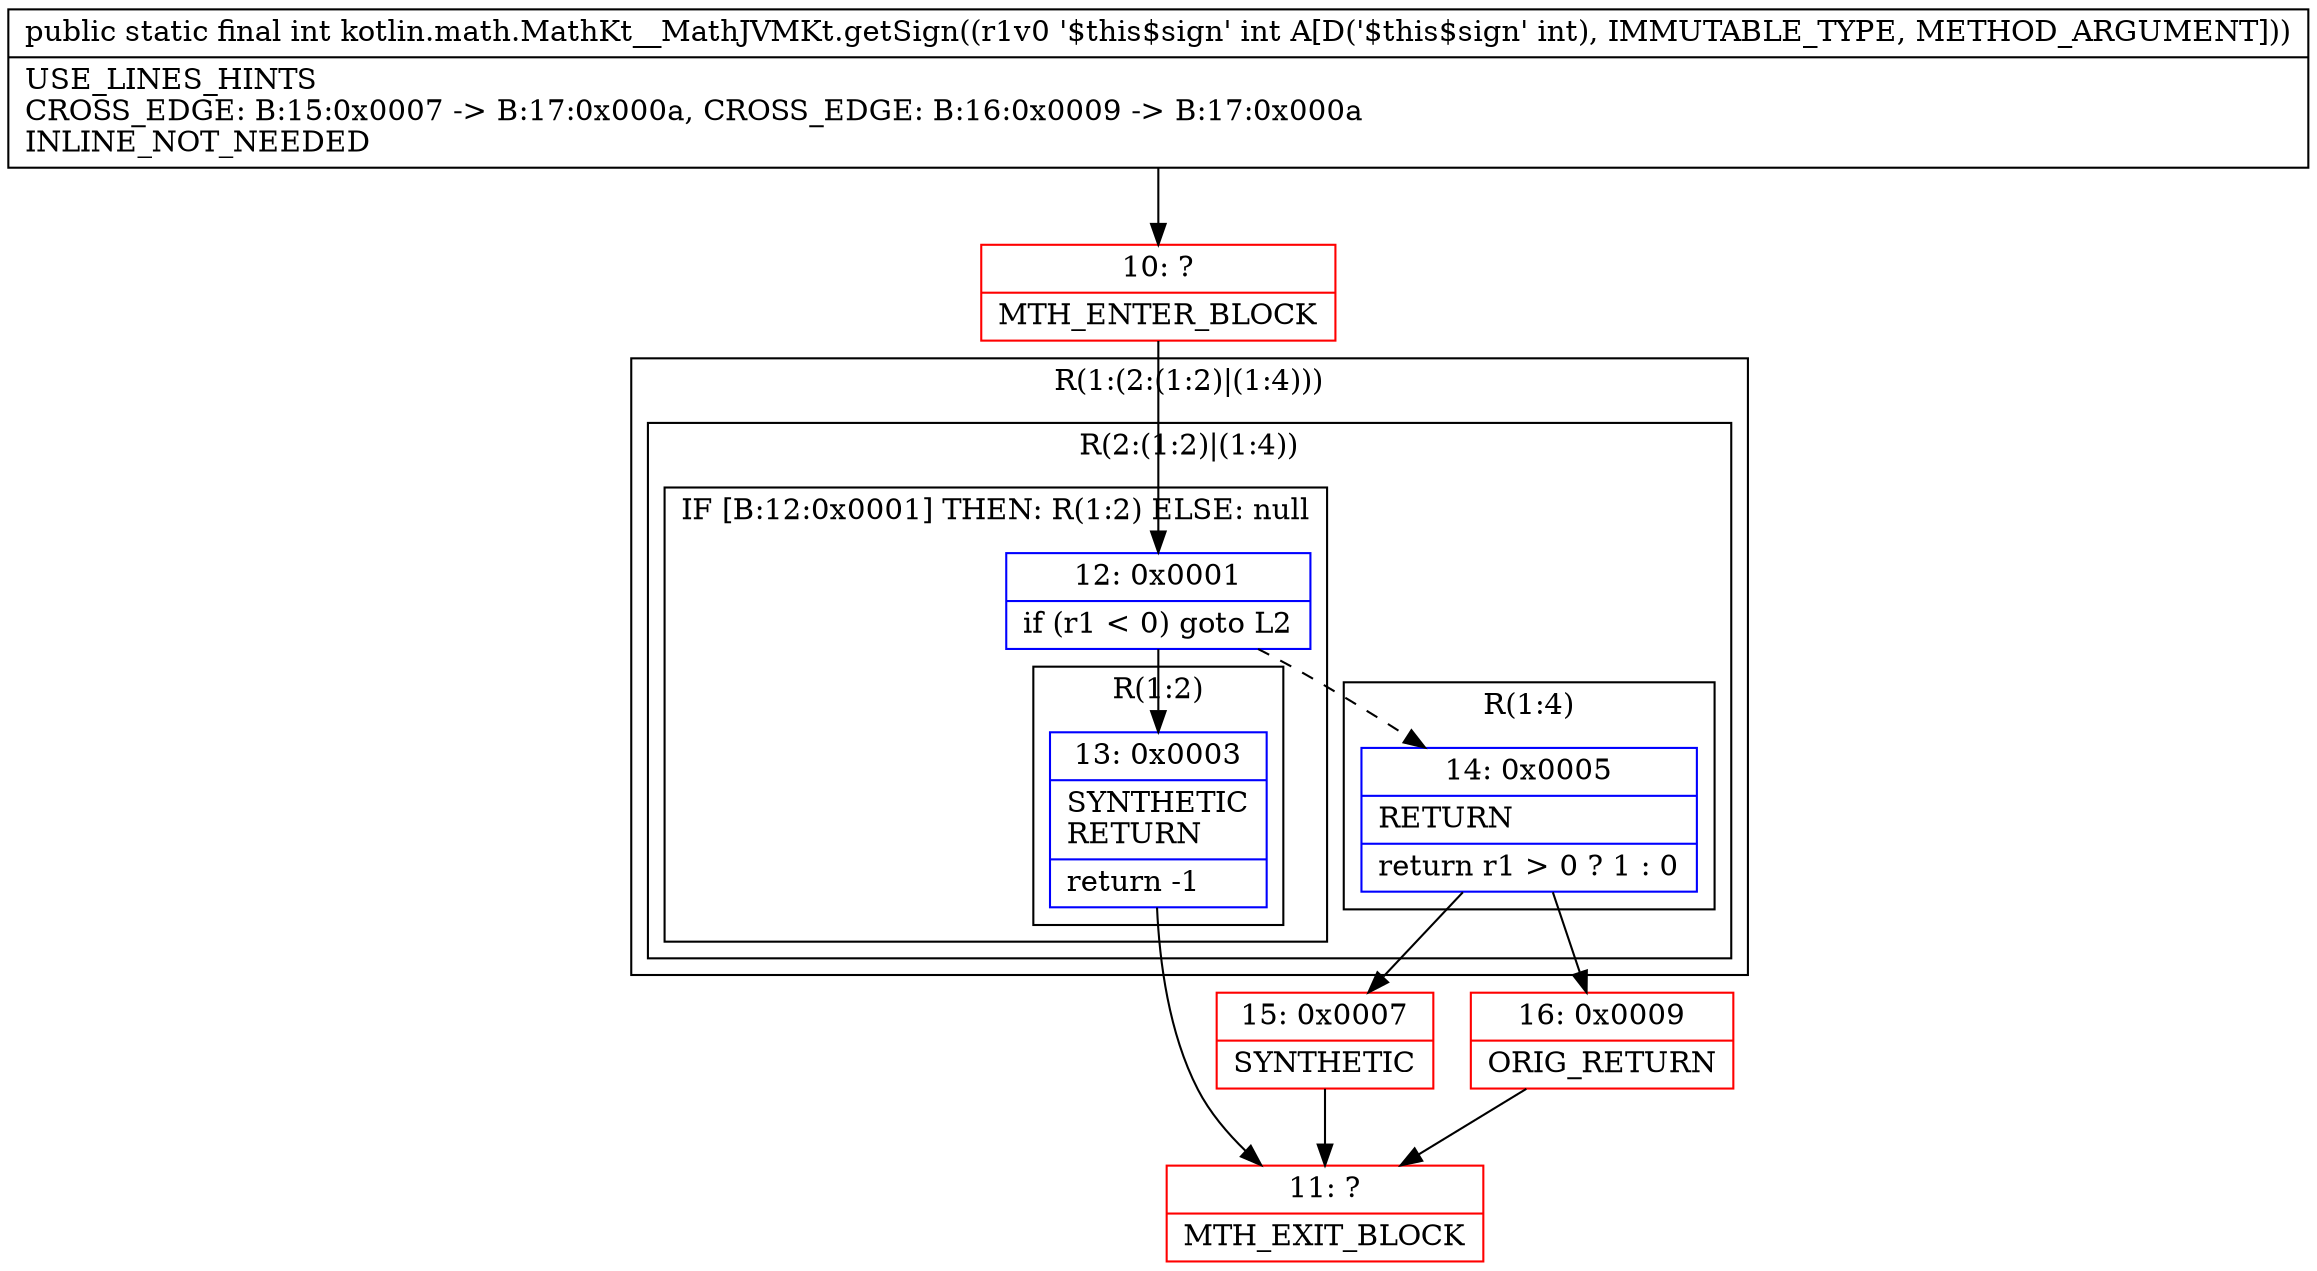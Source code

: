 digraph "CFG forkotlin.math.MathKt__MathJVMKt.getSign(I)I" {
subgraph cluster_Region_610773694 {
label = "R(1:(2:(1:2)|(1:4)))";
node [shape=record,color=blue];
subgraph cluster_Region_1676454050 {
label = "R(2:(1:2)|(1:4))";
node [shape=record,color=blue];
subgraph cluster_IfRegion_653423583 {
label = "IF [B:12:0x0001] THEN: R(1:2) ELSE: null";
node [shape=record,color=blue];
Node_12 [shape=record,label="{12\:\ 0x0001|if (r1 \< 0) goto L2\l}"];
subgraph cluster_Region_412374307 {
label = "R(1:2)";
node [shape=record,color=blue];
Node_13 [shape=record,label="{13\:\ 0x0003|SYNTHETIC\lRETURN\l|return \-1\l}"];
}
}
subgraph cluster_Region_20922069 {
label = "R(1:4)";
node [shape=record,color=blue];
Node_14 [shape=record,label="{14\:\ 0x0005|RETURN\l|return r1 \> 0 ? 1 : 0\l}"];
}
}
}
Node_10 [shape=record,color=red,label="{10\:\ ?|MTH_ENTER_BLOCK\l}"];
Node_11 [shape=record,color=red,label="{11\:\ ?|MTH_EXIT_BLOCK\l}"];
Node_15 [shape=record,color=red,label="{15\:\ 0x0007|SYNTHETIC\l}"];
Node_16 [shape=record,color=red,label="{16\:\ 0x0009|ORIG_RETURN\l}"];
MethodNode[shape=record,label="{public static final int kotlin.math.MathKt__MathJVMKt.getSign((r1v0 '$this$sign' int A[D('$this$sign' int), IMMUTABLE_TYPE, METHOD_ARGUMENT]))  | USE_LINES_HINTS\lCROSS_EDGE: B:15:0x0007 \-\> B:17:0x000a, CROSS_EDGE: B:16:0x0009 \-\> B:17:0x000a\lINLINE_NOT_NEEDED\l}"];
MethodNode -> Node_10;Node_12 -> Node_13;
Node_12 -> Node_14[style=dashed];
Node_13 -> Node_11;
Node_14 -> Node_15;
Node_14 -> Node_16;
Node_10 -> Node_12;
Node_15 -> Node_11;
Node_16 -> Node_11;
}

